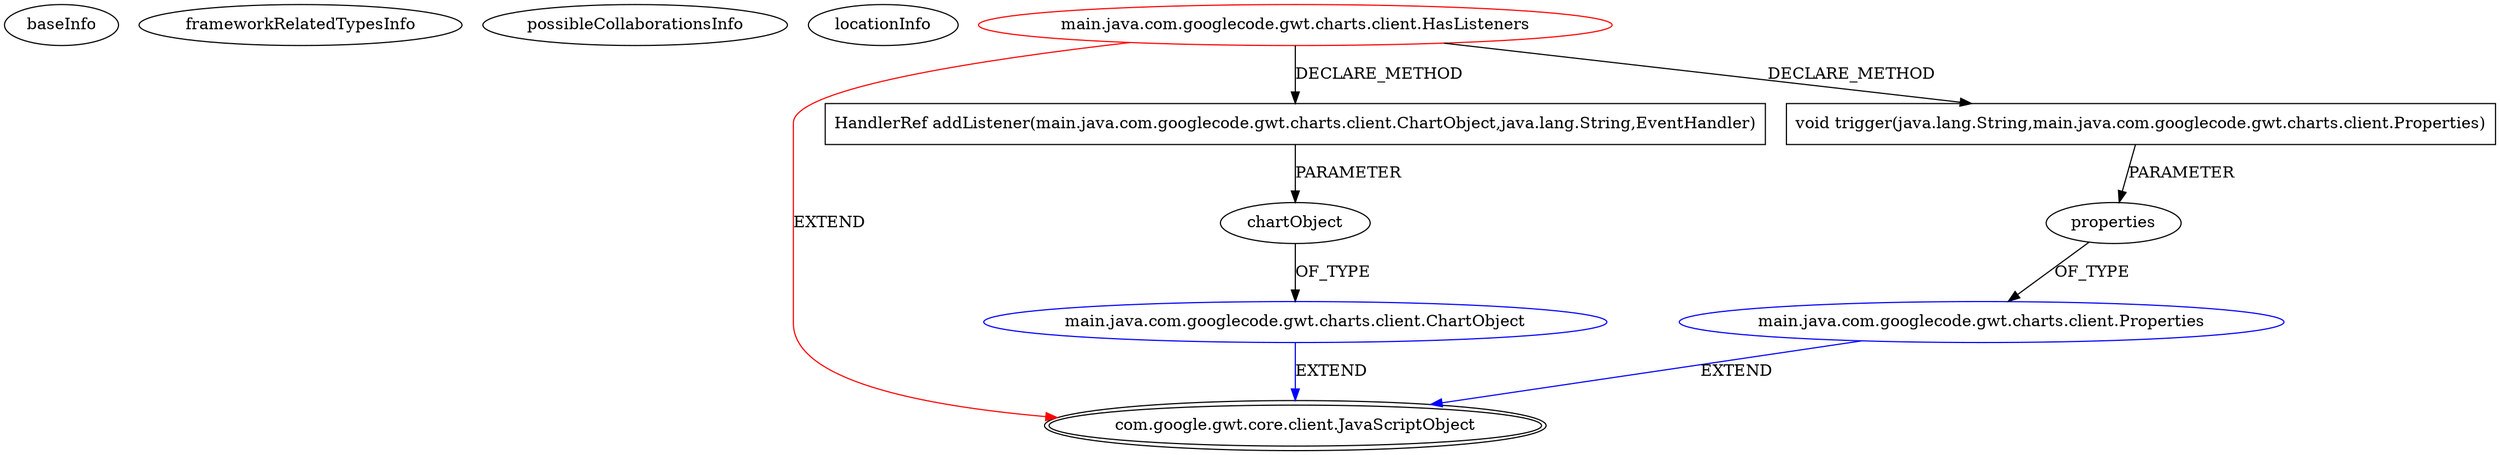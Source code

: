 digraph {
baseInfo[graphId=3226,category="extension_graph",isAnonymous=false,possibleRelation=true]
frameworkRelatedTypesInfo[0="com.google.gwt.core.client.JavaScriptObject"]
possibleCollaborationsInfo[0="3226~CLIENT_METHOD_DECLARATION-PARAMETER_DECLARATION-~com.google.gwt.core.client.JavaScriptObject ~com.google.gwt.core.client.JavaScriptObject ~false~false"]
locationInfo[projectName="jnorthrup-gwt-charts",filePath="/jnorthrup-gwt-charts/gwt-charts-master/gwt-charts/src/main/java/com/googlecode/gwt/charts/client/HasListeners.java",contextSignature="HasListeners",graphId="3226"]
0[label="main.java.com.googlecode.gwt.charts.client.HasListeners",vertexType="ROOT_CLIENT_CLASS_DECLARATION",isFrameworkType=false,color=red]
1[label="com.google.gwt.core.client.JavaScriptObject",vertexType="FRAMEWORK_CLASS_TYPE",isFrameworkType=true,peripheries=2]
2[label="HandlerRef addListener(main.java.com.googlecode.gwt.charts.client.ChartObject,java.lang.String,EventHandler)",vertexType="CLIENT_METHOD_DECLARATION",isFrameworkType=false,shape=box]
3[label="chartObject",vertexType="PARAMETER_DECLARATION",isFrameworkType=false]
4[label="main.java.com.googlecode.gwt.charts.client.ChartObject",vertexType="REFERENCE_CLIENT_CLASS_DECLARATION",isFrameworkType=false,color=blue]
9[label="void trigger(java.lang.String,main.java.com.googlecode.gwt.charts.client.Properties)",vertexType="CLIENT_METHOD_DECLARATION",isFrameworkType=false,shape=box]
10[label="properties",vertexType="PARAMETER_DECLARATION",isFrameworkType=false]
11[label="main.java.com.googlecode.gwt.charts.client.Properties",vertexType="REFERENCE_CLIENT_CLASS_DECLARATION",isFrameworkType=false,color=blue]
0->1[label="EXTEND",color=red]
0->2[label="DECLARE_METHOD"]
4->1[label="EXTEND",color=blue]
3->4[label="OF_TYPE"]
2->3[label="PARAMETER"]
0->9[label="DECLARE_METHOD"]
11->1[label="EXTEND",color=blue]
10->11[label="OF_TYPE"]
9->10[label="PARAMETER"]
}
